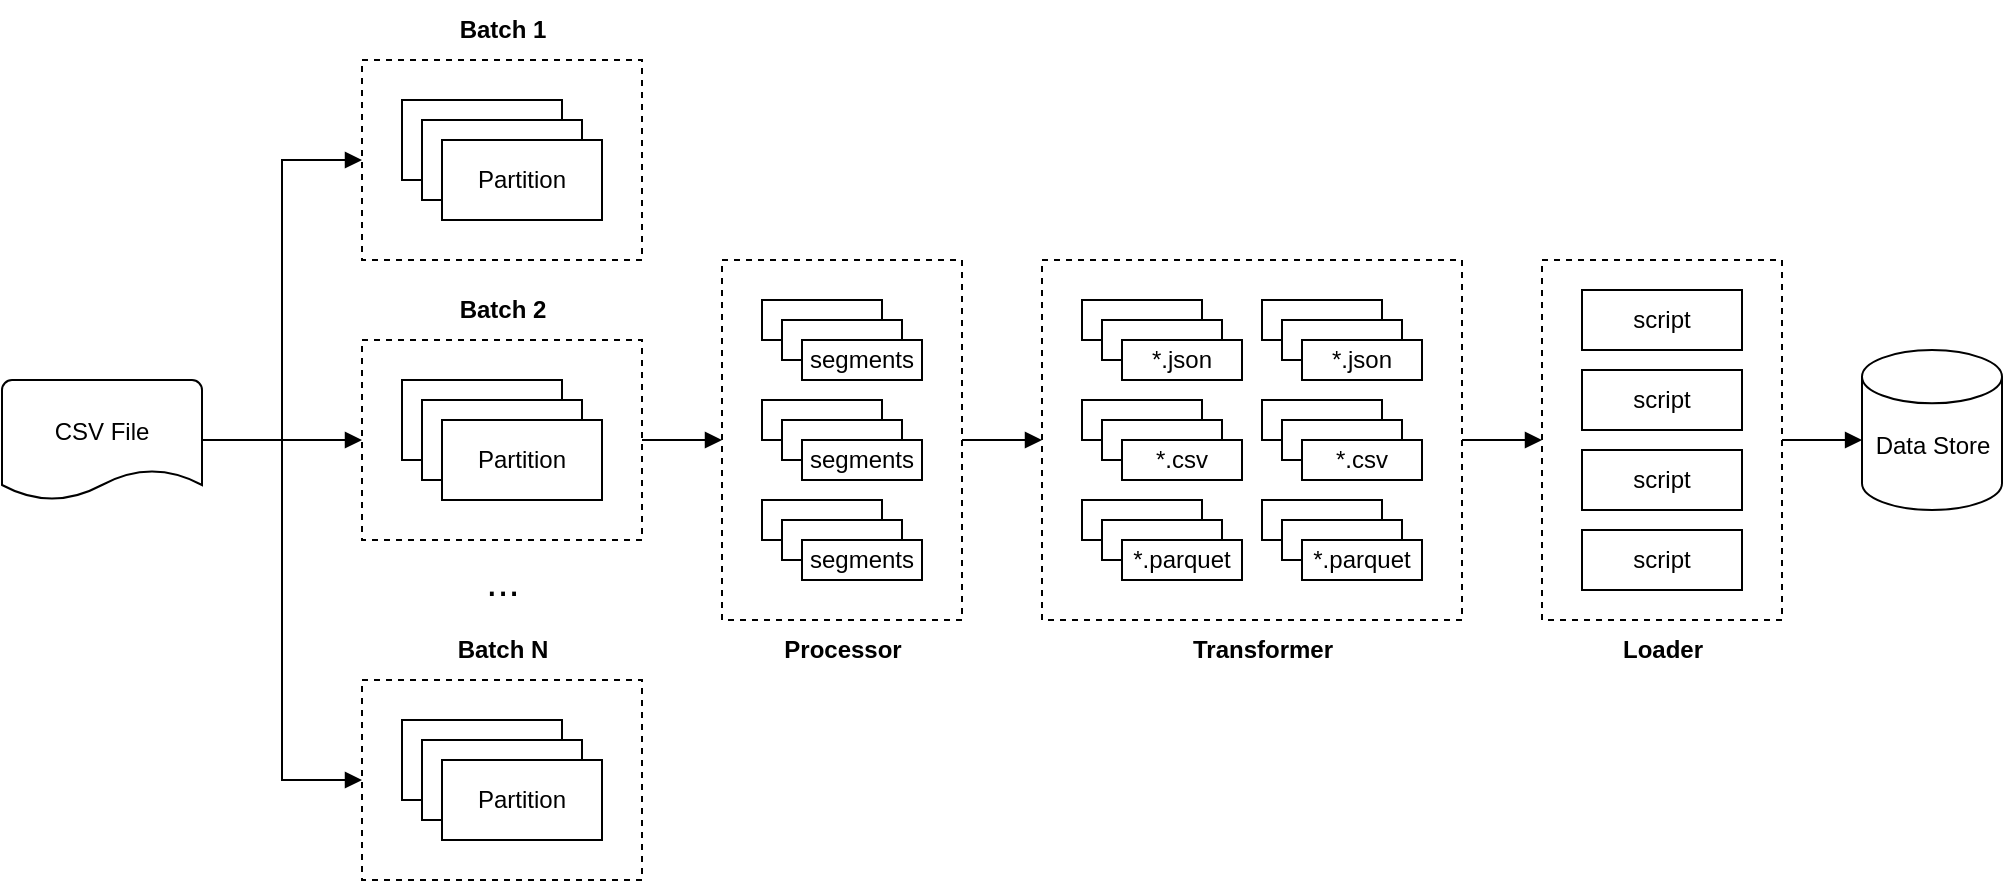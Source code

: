<mxfile version="22.1.3" type="device" pages="6">
  <diagram id="Tw_tBNsVF5EwY2Hgz9RL" name="system">
    <mxGraphModel dx="984" dy="630" grid="1" gridSize="10" guides="1" tooltips="1" connect="1" arrows="1" fold="1" page="1" pageScale="1" pageWidth="850" pageHeight="1100" math="0" shadow="0">
      <root>
        <mxCell id="0" />
        <mxCell id="1" parent="0" />
        <mxCell id="18thSSIyf6fn8e5mSxVz-39" value="" style="rounded=0;whiteSpace=wrap;html=1;dashed=1;fillColor=none;" parent="1" vertex="1">
          <mxGeometry x="810" y="610" width="120" height="180" as="geometry" />
        </mxCell>
        <mxCell id="D0_dHe49zi8fZJ_i-c3z-21" style="edgeStyle=orthogonalEdgeStyle;rounded=0;orthogonalLoop=1;jettySize=auto;html=1;entryX=0;entryY=0.5;entryDx=0;entryDy=0;endArrow=block;endFill=1;exitX=1;exitY=0.5;exitDx=0;exitDy=0;" parent="1" source="eW0p4lACa6382M0SHiEa-41" target="D0_dHe49zi8fZJ_i-c3z-1" edge="1">
          <mxGeometry relative="1" as="geometry" />
        </mxCell>
        <mxCell id="eW0p4lACa6382M0SHiEa-27" value="" style="rounded=0;whiteSpace=wrap;html=1;dashed=1;fillColor=none;" parent="1" vertex="1">
          <mxGeometry x="220" y="510" width="140" height="100" as="geometry" />
        </mxCell>
        <mxCell id="eW0p4lACa6382M0SHiEa-41" value="" style="rounded=0;whiteSpace=wrap;html=1;dashed=1;fillColor=none;" parent="1" vertex="1">
          <mxGeometry x="220" y="650" width="140" height="100" as="geometry" />
        </mxCell>
        <mxCell id="eW0p4lACa6382M0SHiEa-2" style="edgeStyle=orthogonalEdgeStyle;rounded=0;orthogonalLoop=1;jettySize=auto;html=1;exitX=0;exitY=0.5;exitDx=0;exitDy=0;endArrow=none;endFill=0;startArrow=block;startFill=1;" parent="1" source="eW0p4lACa6382M0SHiEa-41" edge="1">
          <mxGeometry relative="1" as="geometry">
            <mxPoint x="180" y="700" as="targetPoint" />
          </mxGeometry>
        </mxCell>
        <mxCell id="eW0p4lACa6382M0SHiEa-3" value="" style="rounded=0;whiteSpace=wrap;html=1;" parent="1" vertex="1">
          <mxGeometry x="240" y="670" width="80" height="40" as="geometry" />
        </mxCell>
        <mxCell id="eW0p4lACa6382M0SHiEa-7" style="edgeStyle=orthogonalEdgeStyle;rounded=0;orthogonalLoop=1;jettySize=auto;html=1;exitX=1;exitY=0.5;exitDx=0;exitDy=0;endArrow=none;endFill=0;exitPerimeter=0;" parent="1" source="GER90xr0ZCYnmbfAg2-8-1" edge="1">
          <mxGeometry relative="1" as="geometry">
            <mxPoint x="180" y="700" as="targetPoint" />
          </mxGeometry>
        </mxCell>
        <mxCell id="eW0p4lACa6382M0SHiEa-9" style="edgeStyle=orthogonalEdgeStyle;rounded=0;orthogonalLoop=1;jettySize=auto;html=1;endArrow=block;endFill=1;startArrow=block;startFill=1;exitX=0;exitY=0.5;exitDx=0;exitDy=0;entryX=0;entryY=0.5;entryDx=0;entryDy=0;" parent="1" source="eW0p4lACa6382M0SHiEa-27" target="bD-DZ9vWUMrsXyW2YI1g-3" edge="1">
          <mxGeometry relative="1" as="geometry">
            <Array as="points">
              <mxPoint x="180" y="560" />
              <mxPoint x="180" y="870" />
            </Array>
            <mxPoint x="170" y="390" as="sourcePoint" />
            <mxPoint x="250" y="860" as="targetPoint" />
          </mxGeometry>
        </mxCell>
        <mxCell id="eW0p4lACa6382M0SHiEa-10" value="&lt;font style=&quot;font-size: 20px;&quot;&gt;...&lt;/font&gt;" style="text;html=1;align=center;verticalAlign=middle;resizable=0;points=[];autosize=1;strokeColor=none;fillColor=none;" parent="1" vertex="1">
          <mxGeometry x="270" y="750" width="40" height="40" as="geometry" />
        </mxCell>
        <mxCell id="eW0p4lACa6382M0SHiEa-11" value="Batch 1" style="text;html=1;align=center;verticalAlign=middle;resizable=0;points=[];autosize=1;strokeColor=none;fillColor=none;rotation=0;fontStyle=1" parent="1" vertex="1">
          <mxGeometry x="255" y="480" width="70" height="30" as="geometry" />
        </mxCell>
        <mxCell id="eW0p4lACa6382M0SHiEa-20" value="Partition 1" style="rounded=0;whiteSpace=wrap;html=1;" parent="1" vertex="1">
          <mxGeometry x="240" y="530" width="80" height="40" as="geometry" />
        </mxCell>
        <mxCell id="eW0p4lACa6382M0SHiEa-29" value="Batch 2" style="text;html=1;align=center;verticalAlign=middle;resizable=0;points=[];autosize=1;strokeColor=none;fillColor=none;rotation=0;fontStyle=1" parent="1" vertex="1">
          <mxGeometry x="255" y="620" width="70" height="30" as="geometry" />
        </mxCell>
        <mxCell id="eW0p4lACa6382M0SHiEa-39" value="" style="rounded=0;whiteSpace=wrap;html=1;" parent="1" vertex="1">
          <mxGeometry x="250" y="680" width="80" height="40" as="geometry" />
        </mxCell>
        <mxCell id="eW0p4lACa6382M0SHiEa-40" value="Partition" style="rounded=0;whiteSpace=wrap;html=1;" parent="1" vertex="1">
          <mxGeometry x="260" y="690" width="80" height="40" as="geometry" />
        </mxCell>
        <mxCell id="bD-DZ9vWUMrsXyW2YI1g-1" value="Partition 1" style="rounded=0;whiteSpace=wrap;html=1;" parent="1" vertex="1">
          <mxGeometry x="250" y="540" width="80" height="40" as="geometry" />
        </mxCell>
        <mxCell id="bD-DZ9vWUMrsXyW2YI1g-2" value="Partition" style="rounded=0;whiteSpace=wrap;html=1;" parent="1" vertex="1">
          <mxGeometry x="260" y="550" width="80" height="40" as="geometry" />
        </mxCell>
        <mxCell id="bD-DZ9vWUMrsXyW2YI1g-3" value="" style="rounded=0;whiteSpace=wrap;html=1;dashed=1;fillColor=none;" parent="1" vertex="1">
          <mxGeometry x="220" y="820" width="140" height="100" as="geometry" />
        </mxCell>
        <mxCell id="bD-DZ9vWUMrsXyW2YI1g-4" value="" style="rounded=0;whiteSpace=wrap;html=1;" parent="1" vertex="1">
          <mxGeometry x="240" y="840" width="80" height="40" as="geometry" />
        </mxCell>
        <mxCell id="bD-DZ9vWUMrsXyW2YI1g-5" value="Batch N" style="text;html=1;align=center;verticalAlign=middle;resizable=0;points=[];autosize=1;strokeColor=none;fillColor=none;rotation=0;fontStyle=1" parent="1" vertex="1">
          <mxGeometry x="255" y="790" width="70" height="30" as="geometry" />
        </mxCell>
        <mxCell id="bD-DZ9vWUMrsXyW2YI1g-6" value="" style="rounded=0;whiteSpace=wrap;html=1;" parent="1" vertex="1">
          <mxGeometry x="250" y="850" width="80" height="40" as="geometry" />
        </mxCell>
        <mxCell id="bD-DZ9vWUMrsXyW2YI1g-7" value="Partition" style="rounded=0;whiteSpace=wrap;html=1;" parent="1" vertex="1">
          <mxGeometry x="260" y="860" width="80" height="40" as="geometry" />
        </mxCell>
        <mxCell id="GER90xr0ZCYnmbfAg2-8-1" value="" style="strokeWidth=1;html=1;shape=mxgraph.flowchart.document2;whiteSpace=wrap;size=0.25;movable=0;resizable=0;rotatable=0;deletable=0;editable=0;locked=1;connectable=0;" parent="1" vertex="1">
          <mxGeometry x="40" y="670" width="100" height="60" as="geometry" />
        </mxCell>
        <mxCell id="GER90xr0ZCYnmbfAg2-8-3" value="CSV File" style="text;html=1;strokeColor=none;fillColor=none;align=center;verticalAlign=middle;whiteSpace=wrap;rounded=0;movable=0;resizable=0;rotatable=0;deletable=0;editable=0;locked=1;connectable=0;" parent="1" vertex="1">
          <mxGeometry x="60" y="681" width="60" height="30" as="geometry" />
        </mxCell>
        <mxCell id="R20eEl6CUkaP_nUx1W95-25" style="edgeStyle=orthogonalEdgeStyle;rounded=0;orthogonalLoop=1;jettySize=auto;html=1;exitX=1;exitY=0.5;exitDx=0;exitDy=0;entryX=0;entryY=0.5;entryDx=0;entryDy=0;endArrow=block;endFill=1;" parent="1" source="D0_dHe49zi8fZJ_i-c3z-1" target="R20eEl6CUkaP_nUx1W95-8" edge="1">
          <mxGeometry relative="1" as="geometry" />
        </mxCell>
        <mxCell id="D0_dHe49zi8fZJ_i-c3z-1" value="" style="rounded=0;whiteSpace=wrap;html=1;dashed=1;fillColor=none;" parent="1" vertex="1">
          <mxGeometry x="400" y="610" width="120" height="180" as="geometry" />
        </mxCell>
        <mxCell id="D0_dHe49zi8fZJ_i-c3z-2" value="" style="rounded=0;whiteSpace=wrap;html=1;" parent="1" vertex="1">
          <mxGeometry x="420" y="630" width="60" height="20" as="geometry" />
        </mxCell>
        <mxCell id="D0_dHe49zi8fZJ_i-c3z-3" value="" style="rounded=0;whiteSpace=wrap;html=1;" parent="1" vertex="1">
          <mxGeometry x="430" y="640" width="60" height="20" as="geometry" />
        </mxCell>
        <mxCell id="D0_dHe49zi8fZJ_i-c3z-4" value="segments" style="rounded=0;whiteSpace=wrap;html=1;" parent="1" vertex="1">
          <mxGeometry x="440" y="650" width="60" height="20" as="geometry" />
        </mxCell>
        <mxCell id="D0_dHe49zi8fZJ_i-c3z-8" value="" style="rounded=0;whiteSpace=wrap;html=1;" parent="1" vertex="1">
          <mxGeometry x="420" y="730" width="60" height="20" as="geometry" />
        </mxCell>
        <mxCell id="D0_dHe49zi8fZJ_i-c3z-9" value="" style="rounded=0;whiteSpace=wrap;html=1;" parent="1" vertex="1">
          <mxGeometry x="430" y="740" width="60" height="20" as="geometry" />
        </mxCell>
        <mxCell id="D0_dHe49zi8fZJ_i-c3z-10" value="segments" style="rounded=0;whiteSpace=wrap;html=1;" parent="1" vertex="1">
          <mxGeometry x="440" y="750" width="60" height="20" as="geometry" />
        </mxCell>
        <mxCell id="D0_dHe49zi8fZJ_i-c3z-14" value="" style="rounded=0;whiteSpace=wrap;html=1;" parent="1" vertex="1">
          <mxGeometry x="420" y="680" width="60" height="20" as="geometry" />
        </mxCell>
        <mxCell id="D0_dHe49zi8fZJ_i-c3z-15" value="" style="rounded=0;whiteSpace=wrap;html=1;" parent="1" vertex="1">
          <mxGeometry x="430" y="690" width="60" height="20" as="geometry" />
        </mxCell>
        <mxCell id="D0_dHe49zi8fZJ_i-c3z-16" value="segments" style="rounded=0;whiteSpace=wrap;html=1;" parent="1" vertex="1">
          <mxGeometry x="440" y="700" width="60" height="20" as="geometry" />
        </mxCell>
        <mxCell id="R20eEl6CUkaP_nUx1W95-2" value="" style="rounded=0;whiteSpace=wrap;html=1;" parent="1" vertex="1">
          <mxGeometry x="580" y="630" width="60" height="20" as="geometry" />
        </mxCell>
        <mxCell id="R20eEl6CUkaP_nUx1W95-3" value="" style="rounded=0;whiteSpace=wrap;html=1;" parent="1" vertex="1">
          <mxGeometry x="590" y="640" width="60" height="20" as="geometry" />
        </mxCell>
        <mxCell id="R20eEl6CUkaP_nUx1W95-4" value="*.json" style="rounded=0;whiteSpace=wrap;html=1;" parent="1" vertex="1">
          <mxGeometry x="600" y="650" width="60" height="20" as="geometry" />
        </mxCell>
        <mxCell id="R20eEl6CUkaP_nUx1W95-5" value="" style="rounded=0;whiteSpace=wrap;html=1;" parent="1" vertex="1">
          <mxGeometry x="670" y="630" width="60" height="20" as="geometry" />
        </mxCell>
        <mxCell id="R20eEl6CUkaP_nUx1W95-6" value="" style="rounded=0;whiteSpace=wrap;html=1;" parent="1" vertex="1">
          <mxGeometry x="680" y="640" width="60" height="20" as="geometry" />
        </mxCell>
        <mxCell id="R20eEl6CUkaP_nUx1W95-7" value="*.json" style="rounded=0;whiteSpace=wrap;html=1;" parent="1" vertex="1">
          <mxGeometry x="690" y="650" width="60" height="20" as="geometry" />
        </mxCell>
        <mxCell id="18thSSIyf6fn8e5mSxVz-41" style="edgeStyle=orthogonalEdgeStyle;rounded=0;orthogonalLoop=1;jettySize=auto;html=1;exitX=1;exitY=0.5;exitDx=0;exitDy=0;entryX=0;entryY=0.5;entryDx=0;entryDy=0;endArrow=block;endFill=1;" parent="1" source="R20eEl6CUkaP_nUx1W95-8" target="18thSSIyf6fn8e5mSxVz-39" edge="1">
          <mxGeometry relative="1" as="geometry" />
        </mxCell>
        <mxCell id="R20eEl6CUkaP_nUx1W95-8" value="" style="rounded=0;whiteSpace=wrap;html=1;dashed=1;fillColor=none;" parent="1" vertex="1">
          <mxGeometry x="560" y="610" width="210" height="180" as="geometry" />
        </mxCell>
        <mxCell id="R20eEl6CUkaP_nUx1W95-9" value="" style="rounded=0;whiteSpace=wrap;html=1;" parent="1" vertex="1">
          <mxGeometry x="580" y="680" width="60" height="20" as="geometry" />
        </mxCell>
        <mxCell id="R20eEl6CUkaP_nUx1W95-10" value="" style="rounded=0;whiteSpace=wrap;html=1;" parent="1" vertex="1">
          <mxGeometry x="590" y="690" width="60" height="20" as="geometry" />
        </mxCell>
        <mxCell id="R20eEl6CUkaP_nUx1W95-11" value="*.csv" style="rounded=0;whiteSpace=wrap;html=1;" parent="1" vertex="1">
          <mxGeometry x="600" y="700" width="60" height="20" as="geometry" />
        </mxCell>
        <mxCell id="R20eEl6CUkaP_nUx1W95-12" value="" style="rounded=0;whiteSpace=wrap;html=1;" parent="1" vertex="1">
          <mxGeometry x="670" y="680" width="60" height="20" as="geometry" />
        </mxCell>
        <mxCell id="R20eEl6CUkaP_nUx1W95-13" value="" style="rounded=0;whiteSpace=wrap;html=1;" parent="1" vertex="1">
          <mxGeometry x="680" y="690" width="60" height="20" as="geometry" />
        </mxCell>
        <mxCell id="R20eEl6CUkaP_nUx1W95-14" value="*.csv" style="rounded=0;whiteSpace=wrap;html=1;" parent="1" vertex="1">
          <mxGeometry x="690" y="700" width="60" height="20" as="geometry" />
        </mxCell>
        <mxCell id="R20eEl6CUkaP_nUx1W95-16" value="" style="rounded=0;whiteSpace=wrap;html=1;" parent="1" vertex="1">
          <mxGeometry x="580" y="730" width="60" height="20" as="geometry" />
        </mxCell>
        <mxCell id="R20eEl6CUkaP_nUx1W95-17" value="" style="rounded=0;whiteSpace=wrap;html=1;" parent="1" vertex="1">
          <mxGeometry x="590" y="740" width="60" height="20" as="geometry" />
        </mxCell>
        <mxCell id="R20eEl6CUkaP_nUx1W95-18" value="*.parquet" style="rounded=0;whiteSpace=wrap;html=1;" parent="1" vertex="1">
          <mxGeometry x="600" y="750" width="60" height="20" as="geometry" />
        </mxCell>
        <mxCell id="R20eEl6CUkaP_nUx1W95-19" value="" style="rounded=0;whiteSpace=wrap;html=1;" parent="1" vertex="1">
          <mxGeometry x="670" y="730" width="60" height="20" as="geometry" />
        </mxCell>
        <mxCell id="R20eEl6CUkaP_nUx1W95-20" value="" style="rounded=0;whiteSpace=wrap;html=1;" parent="1" vertex="1">
          <mxGeometry x="680" y="740" width="60" height="20" as="geometry" />
        </mxCell>
        <mxCell id="R20eEl6CUkaP_nUx1W95-21" value="*.parquet" style="rounded=0;whiteSpace=wrap;html=1;" parent="1" vertex="1">
          <mxGeometry x="690" y="750" width="60" height="20" as="geometry" />
        </mxCell>
        <mxCell id="R20eEl6CUkaP_nUx1W95-26" value="Transformer" style="text;html=1;align=center;verticalAlign=middle;resizable=0;points=[];autosize=1;strokeColor=none;fillColor=none;rotation=0;fontStyle=1" parent="1" vertex="1">
          <mxGeometry x="625" y="790" width="90" height="30" as="geometry" />
        </mxCell>
        <mxCell id="R20eEl6CUkaP_nUx1W95-27" value="Processor" style="text;html=1;align=center;verticalAlign=middle;resizable=0;points=[];autosize=1;strokeColor=none;fillColor=none;rotation=0;fontStyle=1" parent="1" vertex="1">
          <mxGeometry x="420" y="790" width="80" height="30" as="geometry" />
        </mxCell>
        <mxCell id="VJxhOlcSQ_TiaBQZdCAJ-1" value="script" style="rounded=0;whiteSpace=wrap;html=1;" parent="1" vertex="1">
          <mxGeometry x="830" y="625" width="80" height="30" as="geometry" />
        </mxCell>
        <mxCell id="VJxhOlcSQ_TiaBQZdCAJ-4" value="script" style="rounded=0;whiteSpace=wrap;html=1;" parent="1" vertex="1">
          <mxGeometry x="830" y="665" width="80" height="30" as="geometry" />
        </mxCell>
        <mxCell id="VJxhOlcSQ_TiaBQZdCAJ-5" value="script" style="rounded=0;whiteSpace=wrap;html=1;" parent="1" vertex="1">
          <mxGeometry x="830" y="705" width="80" height="30" as="geometry" />
        </mxCell>
        <mxCell id="VJxhOlcSQ_TiaBQZdCAJ-6" value="script" style="rounded=0;whiteSpace=wrap;html=1;" parent="1" vertex="1">
          <mxGeometry x="830" y="745" width="80" height="30" as="geometry" />
        </mxCell>
        <mxCell id="18thSSIyf6fn8e5mSxVz-10" value="" style="strokeWidth=1;html=1;shape=mxgraph.flowchart.database;whiteSpace=wrap;" parent="1" vertex="1">
          <mxGeometry x="970" y="655" width="70" height="80" as="geometry" />
        </mxCell>
        <mxCell id="18thSSIyf6fn8e5mSxVz-40" value="Loader" style="text;html=1;align=center;verticalAlign=middle;resizable=0;points=[];autosize=1;strokeColor=none;fillColor=none;rotation=0;fontStyle=1" parent="1" vertex="1">
          <mxGeometry x="840" y="790" width="60" height="30" as="geometry" />
        </mxCell>
        <mxCell id="18thSSIyf6fn8e5mSxVz-44" value="Data Store" style="text;html=1;align=center;verticalAlign=middle;resizable=0;points=[];autosize=1;strokeColor=none;fillColor=none;" parent="1" vertex="1">
          <mxGeometry x="965" y="688" width="80" height="30" as="geometry" />
        </mxCell>
        <mxCell id="D9zU21FIYZYo3juCR9SD-1" style="edgeStyle=orthogonalEdgeStyle;rounded=0;orthogonalLoop=1;jettySize=auto;html=1;exitX=1;exitY=0.5;exitDx=0;exitDy=0;entryX=0.063;entryY=0.4;entryDx=0;entryDy=0;entryPerimeter=0;endArrow=block;endFill=1;" parent="1" source="18thSSIyf6fn8e5mSxVz-39" target="18thSSIyf6fn8e5mSxVz-44" edge="1">
          <mxGeometry relative="1" as="geometry" />
        </mxCell>
      </root>
    </mxGraphModel>
  </diagram>
  <diagram id="8bRH_oFfHPiulxxbJ4dw" name="partitioner">
    <mxGraphModel dx="1834" dy="630" grid="1" gridSize="10" guides="1" tooltips="1" connect="1" arrows="1" fold="1" page="1" pageScale="1" pageWidth="850" pageHeight="1100" math="0" shadow="0">
      <root>
        <mxCell id="0" />
        <mxCell id="1" parent="0" />
        <mxCell id="V99k8fbc_KaBKaRTuAvD-2" value="" style="rounded=0;whiteSpace=wrap;html=1;fillColor=none;dashed=1;" parent="1" vertex="1">
          <mxGeometry x="-520" y="420" width="210" height="180" as="geometry" />
        </mxCell>
        <mxCell id="V99k8fbc_KaBKaRTuAvD-3" value="Partition" style="rounded=0;whiteSpace=wrap;html=1;" parent="1" vertex="1">
          <mxGeometry x="-500" y="440" width="80" height="40" as="geometry" />
        </mxCell>
        <mxCell id="V99k8fbc_KaBKaRTuAvD-4" value="Partition" style="rounded=0;whiteSpace=wrap;html=1;" parent="1" vertex="1">
          <mxGeometry x="-410" y="440" width="80" height="40" as="geometry" />
        </mxCell>
        <mxCell id="V99k8fbc_KaBKaRTuAvD-5" value="Partition" style="rounded=0;whiteSpace=wrap;html=1;" parent="1" vertex="1">
          <mxGeometry x="-410" y="540" width="80" height="40" as="geometry" />
        </mxCell>
        <mxCell id="V99k8fbc_KaBKaRTuAvD-6" value="Partition" style="rounded=0;whiteSpace=wrap;html=1;" parent="1" vertex="1">
          <mxGeometry x="-500" y="540" width="80" height="40" as="geometry" />
        </mxCell>
        <mxCell id="V99k8fbc_KaBKaRTuAvD-8" value="Partition" style="rounded=0;whiteSpace=wrap;html=1;" parent="1" vertex="1">
          <mxGeometry x="-500" y="490" width="80" height="40" as="geometry" />
        </mxCell>
        <mxCell id="V99k8fbc_KaBKaRTuAvD-9" value="Partition" style="rounded=0;whiteSpace=wrap;html=1;" parent="1" vertex="1">
          <mxGeometry x="-410" y="490" width="80" height="40" as="geometry" />
        </mxCell>
        <mxCell id="UXCORC-mSqebm6XcqxuF-3" style="edgeStyle=orthogonalEdgeStyle;rounded=0;orthogonalLoop=1;jettySize=auto;html=1;exitX=1;exitY=0.5;exitDx=0;exitDy=0;entryX=0;entryY=0.5;entryDx=0;entryDy=0;endArrow=block;endFill=1;" parent="1" source="UXCORC-mSqebm6XcqxuF-1" target="V99k8fbc_KaBKaRTuAvD-2" edge="1">
          <mxGeometry relative="1" as="geometry" />
        </mxCell>
        <mxCell id="UXCORC-mSqebm6XcqxuF-1" value="Partitioner" style="rounded=0;whiteSpace=wrap;html=1;fillColor=default;" parent="1" vertex="1">
          <mxGeometry x="-660" y="420" width="100" height="180" as="geometry" />
        </mxCell>
        <mxCell id="leawIE7a1o13HkA_WsWv-1" value="Partitions" style="text;html=1;strokeColor=none;fillColor=none;align=center;verticalAlign=middle;whiteSpace=wrap;rounded=0;fontStyle=1" parent="1" vertex="1">
          <mxGeometry x="-470" y="600" width="100" height="30" as="geometry" />
        </mxCell>
        <mxCell id="22TN8wYfS02xaQ4w_UcV-1" style="edgeStyle=orthogonalEdgeStyle;rounded=0;orthogonalLoop=1;jettySize=auto;html=1;exitX=1;exitY=0.5;exitDx=0;exitDy=0;entryX=0;entryY=0.5;entryDx=0;entryDy=0;entryPerimeter=0;endArrow=block;endFill=1;" parent="1" source="V99k8fbc_KaBKaRTuAvD-2" target="mztIkqeDCm-MqDyVlRfS-1" edge="1">
          <mxGeometry relative="1" as="geometry" />
        </mxCell>
        <mxCell id="BACZR6iNRvX0sL8ODYUO-3" style="edgeStyle=orthogonalEdgeStyle;rounded=0;orthogonalLoop=1;jettySize=auto;html=1;exitX=1;exitY=0.5;exitDx=0;exitDy=0;exitPerimeter=0;endArrow=block;endFill=1;" parent="1" source="BACZR6iNRvX0sL8ODYUO-1" target="UXCORC-mSqebm6XcqxuF-1" edge="1">
          <mxGeometry relative="1" as="geometry" />
        </mxCell>
        <mxCell id="BACZR6iNRvX0sL8ODYUO-1" value="" style="strokeWidth=1;html=1;shape=mxgraph.flowchart.document2;whiteSpace=wrap;size=0.25;movable=0;resizable=0;rotatable=0;deletable=0;editable=0;locked=1;connectable=0;" parent="1" vertex="1">
          <mxGeometry x="-800" y="480" width="100" height="60" as="geometry" />
        </mxCell>
        <mxCell id="BACZR6iNRvX0sL8ODYUO-2" value="CSV File" style="text;html=1;strokeColor=none;fillColor=none;align=center;verticalAlign=middle;whiteSpace=wrap;rounded=0;movable=0;resizable=0;rotatable=0;deletable=0;editable=0;locked=1;connectable=0;" parent="1" vertex="1">
          <mxGeometry x="-780" y="491" width="60" height="30" as="geometry" />
        </mxCell>
        <mxCell id="FMJ91-GxgHWXFe9T1vr1-1" value="" style="group" parent="1" vertex="1" connectable="0">
          <mxGeometry x="-270" y="480" width="100" height="60" as="geometry" />
        </mxCell>
        <mxCell id="mztIkqeDCm-MqDyVlRfS-1" value="" style="strokeWidth=1;html=1;shape=mxgraph.flowchart.document2;whiteSpace=wrap;size=0.25;" parent="FMJ91-GxgHWXFe9T1vr1-1" vertex="1">
          <mxGeometry width="100" height="60" as="geometry" />
        </mxCell>
        <mxCell id="mztIkqeDCm-MqDyVlRfS-2" value="Partition&lt;br&gt;Manifest" style="text;html=1;strokeColor=none;fillColor=none;align=center;verticalAlign=middle;whiteSpace=wrap;rounded=0;" parent="FMJ91-GxgHWXFe9T1vr1-1" vertex="1">
          <mxGeometry y="10" width="100" height="30" as="geometry" />
        </mxCell>
      </root>
    </mxGraphModel>
  </diagram>
  <diagram name="processor" id="v0qtQ3jOM5RKJ9fbcKBL">
    <mxGraphModel dx="1834" dy="630" grid="1" gridSize="10" guides="1" tooltips="1" connect="1" arrows="1" fold="1" page="1" pageScale="1" pageWidth="850" pageHeight="1100" math="0" shadow="0">
      <root>
        <mxCell id="0" />
        <mxCell id="1" parent="0" />
        <mxCell id="OG2_2fNokrfZMW3tSp0T-33" value="" style="rounded=0;whiteSpace=wrap;html=1;dashed=1;fillColor=none;" parent="1" vertex="1">
          <mxGeometry x="-410" y="670" width="140" height="180" as="geometry" />
        </mxCell>
        <mxCell id="OG2_2fNokrfZMW3tSp0T-1" value="" style="rounded=0;whiteSpace=wrap;html=1;dashed=1;fillColor=none;" parent="1" vertex="1">
          <mxGeometry x="-230" y="670" width="120" height="180" as="geometry" />
        </mxCell>
        <mxCell id="OG2_2fNokrfZMW3tSp0T-4" value="" style="rounded=0;whiteSpace=wrap;html=1;" parent="1" vertex="1">
          <mxGeometry x="-390" y="690" width="80" height="40" as="geometry" />
        </mxCell>
        <mxCell id="OG2_2fNokrfZMW3tSp0T-5" value="" style="rounded=0;whiteSpace=wrap;html=1;" parent="1" vertex="1">
          <mxGeometry x="-380" y="700" width="80" height="40" as="geometry" />
        </mxCell>
        <mxCell id="OG2_2fNokrfZMW3tSp0T-6" value="batch" style="rounded=0;whiteSpace=wrap;html=1;" parent="1" vertex="1">
          <mxGeometry x="-370" y="710" width="80" height="40" as="geometry" />
        </mxCell>
        <mxCell id="OG2_2fNokrfZMW3tSp0T-10" value="" style="rounded=0;whiteSpace=wrap;html=1;" parent="1" vertex="1">
          <mxGeometry x="-390" y="770" width="80" height="40" as="geometry" />
        </mxCell>
        <mxCell id="OG2_2fNokrfZMW3tSp0T-11" value="" style="rounded=0;whiteSpace=wrap;html=1;" parent="1" vertex="1">
          <mxGeometry x="-380" y="780" width="80" height="40" as="geometry" />
        </mxCell>
        <mxCell id="OG2_2fNokrfZMW3tSp0T-12" value="batch" style="rounded=0;whiteSpace=wrap;html=1;" parent="1" vertex="1">
          <mxGeometry x="-370" y="790" width="80" height="40" as="geometry" />
        </mxCell>
        <mxCell id="OG2_2fNokrfZMW3tSp0T-17" value="Partition" style="rounded=0;whiteSpace=wrap;html=1;" parent="1" vertex="1">
          <mxGeometry x="-670" y="690" width="80" height="40" as="geometry" />
        </mxCell>
        <mxCell id="OG2_2fNokrfZMW3tSp0T-18" value="Partition" style="rounded=0;whiteSpace=wrap;html=1;" parent="1" vertex="1">
          <mxGeometry x="-670" y="790" width="80" height="40" as="geometry" />
        </mxCell>
        <mxCell id="OG2_2fNokrfZMW3tSp0T-20" value="" style="rounded=0;whiteSpace=wrap;html=1;" parent="1" vertex="1">
          <mxGeometry x="-210" y="690" width="60" height="20" as="geometry" />
        </mxCell>
        <mxCell id="OG2_2fNokrfZMW3tSp0T-21" value="" style="rounded=0;whiteSpace=wrap;html=1;" parent="1" vertex="1">
          <mxGeometry x="-200" y="700" width="60" height="20" as="geometry" />
        </mxCell>
        <mxCell id="OG2_2fNokrfZMW3tSp0T-22" value="segments" style="rounded=0;whiteSpace=wrap;html=1;" parent="1" vertex="1">
          <mxGeometry x="-190" y="710" width="60" height="20" as="geometry" />
        </mxCell>
        <mxCell id="OG2_2fNokrfZMW3tSp0T-26" value="" style="rounded=0;whiteSpace=wrap;html=1;" parent="1" vertex="1">
          <mxGeometry x="-210" y="790" width="60" height="20" as="geometry" />
        </mxCell>
        <mxCell id="OG2_2fNokrfZMW3tSp0T-27" value="" style="rounded=0;whiteSpace=wrap;html=1;" parent="1" vertex="1">
          <mxGeometry x="-200" y="800" width="60" height="20" as="geometry" />
        </mxCell>
        <mxCell id="OG2_2fNokrfZMW3tSp0T-28" value="segments" style="rounded=0;whiteSpace=wrap;html=1;" parent="1" vertex="1">
          <mxGeometry x="-190" y="810" width="60" height="20" as="geometry" />
        </mxCell>
        <mxCell id="OG2_2fNokrfZMW3tSp0T-32" style="edgeStyle=orthogonalEdgeStyle;rounded=0;orthogonalLoop=1;jettySize=auto;html=1;exitX=1;exitY=0.5;exitDx=0;exitDy=0;endArrow=block;endFill=1;" parent="1" source="OG2_2fNokrfZMW3tSp0T-33" target="OG2_2fNokrfZMW3tSp0T-1" edge="1">
          <mxGeometry relative="1" as="geometry" />
        </mxCell>
        <mxCell id="OG2_2fNokrfZMW3tSp0T-34" value="" style="rounded=0;whiteSpace=wrap;html=1;" parent="1" vertex="1">
          <mxGeometry x="-210" y="740" width="60" height="20" as="geometry" />
        </mxCell>
        <mxCell id="OG2_2fNokrfZMW3tSp0T-35" value="" style="rounded=0;whiteSpace=wrap;html=1;" parent="1" vertex="1">
          <mxGeometry x="-200" y="750" width="60" height="20" as="geometry" />
        </mxCell>
        <mxCell id="OG2_2fNokrfZMW3tSp0T-36" value="segments" style="rounded=0;whiteSpace=wrap;html=1;" parent="1" vertex="1">
          <mxGeometry x="-190" y="760" width="60" height="20" as="geometry" />
        </mxCell>
        <mxCell id="OG2_2fNokrfZMW3tSp0T-40" style="edgeStyle=orthogonalEdgeStyle;rounded=0;orthogonalLoop=1;jettySize=auto;html=1;exitX=1;exitY=0.5;exitDx=0;exitDy=0;endArrow=block;endFill=1;" parent="1" source="OG2_2fNokrfZMW3tSp0T-41" target="OG2_2fNokrfZMW3tSp0T-33" edge="1">
          <mxGeometry relative="1" as="geometry" />
        </mxCell>
        <mxCell id="OG2_2fNokrfZMW3tSp0T-41" value="Processor" style="rounded=0;whiteSpace=wrap;html=1;fillColor=default;" parent="1" vertex="1">
          <mxGeometry x="-550" y="670" width="100" height="180" as="geometry" />
        </mxCell>
        <mxCell id="OG2_2fNokrfZMW3tSp0T-42" value="Batch Processor" style="text;html=1;strokeColor=none;fillColor=none;align=center;verticalAlign=middle;whiteSpace=wrap;rounded=0;fontStyle=1" parent="1" vertex="1">
          <mxGeometry x="-390" y="850" width="100" height="30" as="geometry" />
        </mxCell>
        <mxCell id="OG2_2fNokrfZMW3tSp0T-43" value="Segment Processor" style="text;html=1;strokeColor=none;fillColor=none;align=center;verticalAlign=middle;whiteSpace=wrap;rounded=0;fontStyle=1" parent="1" vertex="1">
          <mxGeometry x="-230" y="850" width="120" height="30" as="geometry" />
        </mxCell>
        <mxCell id="OG2_2fNokrfZMW3tSp0T-45" value="Partition" style="rounded=0;whiteSpace=wrap;html=1;" parent="1" vertex="1">
          <mxGeometry x="-670" y="740" width="80" height="40" as="geometry" />
        </mxCell>
        <mxCell id="kXE0B7T0hZpb2MiEMJT8-1" value="" style="group" parent="1" vertex="1" connectable="0">
          <mxGeometry x="-810" y="735" width="100" height="60" as="geometry" />
        </mxCell>
        <mxCell id="kXE0B7T0hZpb2MiEMJT8-2" value="" style="strokeWidth=1;html=1;shape=mxgraph.flowchart.document2;whiteSpace=wrap;size=0.25;" parent="kXE0B7T0hZpb2MiEMJT8-1" vertex="1">
          <mxGeometry width="100" height="60" as="geometry" />
        </mxCell>
        <mxCell id="kXE0B7T0hZpb2MiEMJT8-3" value="Partition&lt;br style=&quot;border-color: var(--border-color);&quot;&gt;Manifest" style="text;html=1;strokeColor=none;fillColor=none;align=center;verticalAlign=middle;whiteSpace=wrap;rounded=0;" parent="kXE0B7T0hZpb2MiEMJT8-1" vertex="1">
          <mxGeometry y="10" width="100" height="30" as="geometry" />
        </mxCell>
        <mxCell id="Jh_trYiLhpvDETb2pwZ3-2" value="" style="endArrow=none;html=1;rounded=0;entryX=0;entryY=0.5;entryDx=0;entryDy=0;exitX=1;exitY=0.5;exitDx=0;exitDy=0;dashed=1;" parent="1" source="kXE0B7T0hZpb2MiEMJT8-3" target="OG2_2fNokrfZMW3tSp0T-17" edge="1">
          <mxGeometry width="50" height="50" relative="1" as="geometry">
            <mxPoint x="-770" y="760" as="sourcePoint" />
            <mxPoint x="-720" y="710" as="targetPoint" />
          </mxGeometry>
        </mxCell>
        <mxCell id="Jh_trYiLhpvDETb2pwZ3-3" value="" style="endArrow=none;html=1;rounded=0;entryX=0;entryY=0.5;entryDx=0;entryDy=0;exitX=1;exitY=0.5;exitDx=0;exitDy=0;dashed=1;" parent="1" source="kXE0B7T0hZpb2MiEMJT8-3" target="OG2_2fNokrfZMW3tSp0T-45" edge="1">
          <mxGeometry width="50" height="50" relative="1" as="geometry">
            <mxPoint x="-720" y="770" as="sourcePoint" />
            <mxPoint x="-660" y="720" as="targetPoint" />
          </mxGeometry>
        </mxCell>
        <mxCell id="Jh_trYiLhpvDETb2pwZ3-4" value="" style="endArrow=none;html=1;rounded=0;entryX=0;entryY=0.5;entryDx=0;entryDy=0;exitX=1;exitY=0.5;exitDx=0;exitDy=0;dashed=1;" parent="1" source="kXE0B7T0hZpb2MiEMJT8-3" target="OG2_2fNokrfZMW3tSp0T-18" edge="1">
          <mxGeometry width="50" height="50" relative="1" as="geometry">
            <mxPoint x="-720" y="770" as="sourcePoint" />
            <mxPoint x="-660" y="770" as="targetPoint" />
          </mxGeometry>
        </mxCell>
        <mxCell id="Jh_trYiLhpvDETb2pwZ3-5" value="" style="endArrow=none;html=1;rounded=0;entryX=0;entryY=0.5;entryDx=0;entryDy=0;exitX=1;exitY=0.5;exitDx=0;exitDy=0;dashed=1;" parent="1" source="OG2_2fNokrfZMW3tSp0T-17" target="OG2_2fNokrfZMW3tSp0T-41" edge="1">
          <mxGeometry width="50" height="50" relative="1" as="geometry">
            <mxPoint x="-740" y="770" as="sourcePoint" />
            <mxPoint x="-680" y="820" as="targetPoint" />
          </mxGeometry>
        </mxCell>
        <mxCell id="Jh_trYiLhpvDETb2pwZ3-6" value="" style="endArrow=none;html=1;rounded=0;entryX=0;entryY=0.5;entryDx=0;entryDy=0;exitX=1;exitY=0.5;exitDx=0;exitDy=0;dashed=1;" parent="1" source="OG2_2fNokrfZMW3tSp0T-45" target="OG2_2fNokrfZMW3tSp0T-41" edge="1">
          <mxGeometry width="50" height="50" relative="1" as="geometry">
            <mxPoint x="-600" y="720" as="sourcePoint" />
            <mxPoint x="-540" y="770" as="targetPoint" />
          </mxGeometry>
        </mxCell>
        <mxCell id="Jh_trYiLhpvDETb2pwZ3-7" value="" style="endArrow=none;html=1;rounded=0;entryX=0;entryY=0.5;entryDx=0;entryDy=0;exitX=1;exitY=0.5;exitDx=0;exitDy=0;dashed=1;" parent="1" source="OG2_2fNokrfZMW3tSp0T-18" target="OG2_2fNokrfZMW3tSp0T-41" edge="1">
          <mxGeometry width="50" height="50" relative="1" as="geometry">
            <mxPoint x="-600" y="770" as="sourcePoint" />
            <mxPoint x="-540" y="770" as="targetPoint" />
          </mxGeometry>
        </mxCell>
      </root>
    </mxGraphModel>
  </diagram>
  <diagram id="3bvP0izzoFFx0lloLwPP" name="transformer">
    <mxGraphModel dx="1834" dy="630" grid="1" gridSize="10" guides="1" tooltips="1" connect="1" arrows="1" fold="1" page="1" pageScale="1" pageWidth="850" pageHeight="1100" math="0" shadow="0">
      <root>
        <mxCell id="0" />
        <mxCell id="1" parent="0" />
        <mxCell id="yB-m8LmxAPrAzisPDlsN-48" style="edgeStyle=orthogonalEdgeStyle;rounded=0;orthogonalLoop=1;jettySize=auto;html=1;exitX=1;exitY=0.5;exitDx=0;exitDy=0;entryX=0;entryY=0.5;entryDx=0;entryDy=0;endArrow=block;endFill=1;" parent="1" source="a7gFGWbd2jwbJvnls6p8-2" target="yB-m8LmxAPrAzisPDlsN-1" edge="1">
          <mxGeometry relative="1" as="geometry" />
        </mxCell>
        <mxCell id="a7gFGWbd2jwbJvnls6p8-2" value="" style="rounded=0;whiteSpace=wrap;html=1;dashed=1;fillColor=none;" parent="1" vertex="1">
          <mxGeometry x="-710" y="400" width="210" height="180" as="geometry" />
        </mxCell>
        <mxCell id="a7gFGWbd2jwbJvnls6p8-3" value="" style="rounded=0;whiteSpace=wrap;html=1;" parent="1" vertex="1">
          <mxGeometry x="-690" y="420" width="60" height="20" as="geometry" />
        </mxCell>
        <mxCell id="a7gFGWbd2jwbJvnls6p8-4" value="" style="rounded=0;whiteSpace=wrap;html=1;" parent="1" vertex="1">
          <mxGeometry x="-680" y="430" width="60" height="20" as="geometry" />
        </mxCell>
        <mxCell id="a7gFGWbd2jwbJvnls6p8-5" value="segments" style="rounded=0;whiteSpace=wrap;html=1;" parent="1" vertex="1">
          <mxGeometry x="-670" y="440" width="60" height="20" as="geometry" />
        </mxCell>
        <mxCell id="a7gFGWbd2jwbJvnls6p8-6" value="" style="rounded=0;whiteSpace=wrap;html=1;" parent="1" vertex="1">
          <mxGeometry x="-600" y="420" width="60" height="20" as="geometry" />
        </mxCell>
        <mxCell id="a7gFGWbd2jwbJvnls6p8-7" value="" style="rounded=0;whiteSpace=wrap;html=1;" parent="1" vertex="1">
          <mxGeometry x="-590" y="430" width="60" height="20" as="geometry" />
        </mxCell>
        <mxCell id="a7gFGWbd2jwbJvnls6p8-8" value="segments" style="rounded=0;whiteSpace=wrap;html=1;" parent="1" vertex="1">
          <mxGeometry x="-580" y="440" width="60" height="20" as="geometry" />
        </mxCell>
        <mxCell id="a7gFGWbd2jwbJvnls6p8-9" value="" style="rounded=0;whiteSpace=wrap;html=1;" parent="1" vertex="1">
          <mxGeometry x="-690" y="520" width="60" height="20" as="geometry" />
        </mxCell>
        <mxCell id="a7gFGWbd2jwbJvnls6p8-10" value="" style="rounded=0;whiteSpace=wrap;html=1;" parent="1" vertex="1">
          <mxGeometry x="-680" y="530" width="60" height="20" as="geometry" />
        </mxCell>
        <mxCell id="a7gFGWbd2jwbJvnls6p8-11" value="segments" style="rounded=0;whiteSpace=wrap;html=1;" parent="1" vertex="1">
          <mxGeometry x="-670" y="540" width="60" height="20" as="geometry" />
        </mxCell>
        <mxCell id="a7gFGWbd2jwbJvnls6p8-12" value="" style="rounded=0;whiteSpace=wrap;html=1;" parent="1" vertex="1">
          <mxGeometry x="-600" y="520" width="60" height="20" as="geometry" />
        </mxCell>
        <mxCell id="a7gFGWbd2jwbJvnls6p8-13" value="" style="rounded=0;whiteSpace=wrap;html=1;" parent="1" vertex="1">
          <mxGeometry x="-590" y="530" width="60" height="20" as="geometry" />
        </mxCell>
        <mxCell id="a7gFGWbd2jwbJvnls6p8-14" value="segments" style="rounded=0;whiteSpace=wrap;html=1;" parent="1" vertex="1">
          <mxGeometry x="-580" y="540" width="60" height="20" as="geometry" />
        </mxCell>
        <mxCell id="a7gFGWbd2jwbJvnls6p8-15" value="" style="rounded=0;whiteSpace=wrap;html=1;" parent="1" vertex="1">
          <mxGeometry x="-690" y="470" width="60" height="20" as="geometry" />
        </mxCell>
        <mxCell id="a7gFGWbd2jwbJvnls6p8-16" value="" style="rounded=0;whiteSpace=wrap;html=1;" parent="1" vertex="1">
          <mxGeometry x="-680" y="480" width="60" height="20" as="geometry" />
        </mxCell>
        <mxCell id="a7gFGWbd2jwbJvnls6p8-17" value="segments" style="rounded=0;whiteSpace=wrap;html=1;" parent="1" vertex="1">
          <mxGeometry x="-670" y="490" width="60" height="20" as="geometry" />
        </mxCell>
        <mxCell id="a7gFGWbd2jwbJvnls6p8-18" value="" style="rounded=0;whiteSpace=wrap;html=1;" parent="1" vertex="1">
          <mxGeometry x="-600" y="470" width="60" height="20" as="geometry" />
        </mxCell>
        <mxCell id="a7gFGWbd2jwbJvnls6p8-19" value="" style="rounded=0;whiteSpace=wrap;html=1;" parent="1" vertex="1">
          <mxGeometry x="-590" y="480" width="60" height="20" as="geometry" />
        </mxCell>
        <mxCell id="a7gFGWbd2jwbJvnls6p8-20" value="segments" style="rounded=0;whiteSpace=wrap;html=1;" parent="1" vertex="1">
          <mxGeometry x="-580" y="490" width="60" height="20" as="geometry" />
        </mxCell>
        <mxCell id="qqQP_nf18yg1BfoD9kqJ-21" style="edgeStyle=orthogonalEdgeStyle;rounded=0;orthogonalLoop=1;jettySize=auto;html=1;exitX=1;exitY=0.5;exitDx=0;exitDy=0;entryX=0;entryY=0.5;entryDx=0;entryDy=0;endArrow=block;endFill=1;" parent="1" source="yB-m8LmxAPrAzisPDlsN-1" target="qqQP_nf18yg1BfoD9kqJ-7" edge="1">
          <mxGeometry relative="1" as="geometry" />
        </mxCell>
        <mxCell id="yB-m8LmxAPrAzisPDlsN-1" value="Transformer" style="rounded=0;whiteSpace=wrap;html=1;fillColor=default;" parent="1" vertex="1">
          <mxGeometry x="-460" y="400" width="100" height="180" as="geometry" />
        </mxCell>
        <mxCell id="foXY33W-Gn-FCdeeUDUC-1" value="Segment Processor" style="text;html=1;strokeColor=none;fillColor=none;align=center;verticalAlign=middle;whiteSpace=wrap;rounded=0;fontStyle=1" parent="1" vertex="1">
          <mxGeometry x="-665" y="580" width="120" height="30" as="geometry" />
        </mxCell>
        <mxCell id="qqQP_nf18yg1BfoD9kqJ-1" value="" style="rounded=0;whiteSpace=wrap;html=1;" parent="1" vertex="1">
          <mxGeometry x="-300" y="420" width="60" height="20" as="geometry" />
        </mxCell>
        <mxCell id="qqQP_nf18yg1BfoD9kqJ-2" value="" style="rounded=0;whiteSpace=wrap;html=1;" parent="1" vertex="1">
          <mxGeometry x="-290" y="430" width="60" height="20" as="geometry" />
        </mxCell>
        <mxCell id="qqQP_nf18yg1BfoD9kqJ-3" value="*.json" style="rounded=0;whiteSpace=wrap;html=1;" parent="1" vertex="1">
          <mxGeometry x="-280" y="440" width="60" height="20" as="geometry" />
        </mxCell>
        <mxCell id="qqQP_nf18yg1BfoD9kqJ-4" value="" style="rounded=0;whiteSpace=wrap;html=1;" parent="1" vertex="1">
          <mxGeometry x="-210" y="420" width="60" height="20" as="geometry" />
        </mxCell>
        <mxCell id="qqQP_nf18yg1BfoD9kqJ-5" value="" style="rounded=0;whiteSpace=wrap;html=1;" parent="1" vertex="1">
          <mxGeometry x="-200" y="430" width="60" height="20" as="geometry" />
        </mxCell>
        <mxCell id="qqQP_nf18yg1BfoD9kqJ-6" value="*.json" style="rounded=0;whiteSpace=wrap;html=1;" parent="1" vertex="1">
          <mxGeometry x="-190" y="440" width="60" height="20" as="geometry" />
        </mxCell>
        <mxCell id="qqQP_nf18yg1BfoD9kqJ-7" value="" style="rounded=0;whiteSpace=wrap;html=1;dashed=1;fillColor=none;" parent="1" vertex="1">
          <mxGeometry x="-320" y="400" width="210" height="180" as="geometry" />
        </mxCell>
        <mxCell id="qqQP_nf18yg1BfoD9kqJ-8" value="" style="rounded=0;whiteSpace=wrap;html=1;" parent="1" vertex="1">
          <mxGeometry x="-300" y="470" width="60" height="20" as="geometry" />
        </mxCell>
        <mxCell id="qqQP_nf18yg1BfoD9kqJ-9" value="" style="rounded=0;whiteSpace=wrap;html=1;" parent="1" vertex="1">
          <mxGeometry x="-290" y="480" width="60" height="20" as="geometry" />
        </mxCell>
        <mxCell id="qqQP_nf18yg1BfoD9kqJ-10" value="*.csv" style="rounded=0;whiteSpace=wrap;html=1;" parent="1" vertex="1">
          <mxGeometry x="-280" y="490" width="60" height="20" as="geometry" />
        </mxCell>
        <mxCell id="qqQP_nf18yg1BfoD9kqJ-11" value="" style="rounded=0;whiteSpace=wrap;html=1;" parent="1" vertex="1">
          <mxGeometry x="-210" y="470" width="60" height="20" as="geometry" />
        </mxCell>
        <mxCell id="qqQP_nf18yg1BfoD9kqJ-12" value="" style="rounded=0;whiteSpace=wrap;html=1;" parent="1" vertex="1">
          <mxGeometry x="-200" y="480" width="60" height="20" as="geometry" />
        </mxCell>
        <mxCell id="qqQP_nf18yg1BfoD9kqJ-13" value="*.csv" style="rounded=0;whiteSpace=wrap;html=1;" parent="1" vertex="1">
          <mxGeometry x="-190" y="490" width="60" height="20" as="geometry" />
        </mxCell>
        <mxCell id="qqQP_nf18yg1BfoD9kqJ-14" value="" style="rounded=0;whiteSpace=wrap;html=1;" parent="1" vertex="1">
          <mxGeometry x="-300" y="520" width="60" height="20" as="geometry" />
        </mxCell>
        <mxCell id="qqQP_nf18yg1BfoD9kqJ-15" value="" style="rounded=0;whiteSpace=wrap;html=1;" parent="1" vertex="1">
          <mxGeometry x="-290" y="530" width="60" height="20" as="geometry" />
        </mxCell>
        <mxCell id="qqQP_nf18yg1BfoD9kqJ-16" value="*.parquet" style="rounded=0;whiteSpace=wrap;html=1;" parent="1" vertex="1">
          <mxGeometry x="-280" y="540" width="60" height="20" as="geometry" />
        </mxCell>
        <mxCell id="qqQP_nf18yg1BfoD9kqJ-17" value="" style="rounded=0;whiteSpace=wrap;html=1;" parent="1" vertex="1">
          <mxGeometry x="-210" y="520" width="60" height="20" as="geometry" />
        </mxCell>
        <mxCell id="qqQP_nf18yg1BfoD9kqJ-18" value="" style="rounded=0;whiteSpace=wrap;html=1;" parent="1" vertex="1">
          <mxGeometry x="-200" y="530" width="60" height="20" as="geometry" />
        </mxCell>
        <mxCell id="qqQP_nf18yg1BfoD9kqJ-19" value="*.parquet" style="rounded=0;whiteSpace=wrap;html=1;" parent="1" vertex="1">
          <mxGeometry x="-190" y="540" width="60" height="20" as="geometry" />
        </mxCell>
      </root>
    </mxGraphModel>
  </diagram>
  <diagram id="m6P-Su2c48N34J2cABm8" name="loader">
    <mxGraphModel dx="134" dy="630" grid="1" gridSize="10" guides="1" tooltips="1" connect="1" arrows="1" fold="1" page="1" pageScale="1" pageWidth="850" pageHeight="1100" math="0" shadow="0">
      <root>
        <mxCell id="0" />
        <mxCell id="1" parent="0" />
        <mxCell id="da6ya_rreatzTESGAljV-1" value="script" style="rounded=0;whiteSpace=wrap;html=1;" parent="1" vertex="1">
          <mxGeometry x="1420" y="610" width="80" height="30" as="geometry" />
        </mxCell>
        <mxCell id="da6ya_rreatzTESGAljV-2" value="script" style="rounded=0;whiteSpace=wrap;html=1;" parent="1" vertex="1">
          <mxGeometry x="1420" y="660" width="80" height="30" as="geometry" />
        </mxCell>
        <mxCell id="da6ya_rreatzTESGAljV-3" value="script" style="rounded=0;whiteSpace=wrap;html=1;" parent="1" vertex="1">
          <mxGeometry x="1420" y="710" width="80" height="30" as="geometry" />
        </mxCell>
        <mxCell id="da6ya_rreatzTESGAljV-4" value="script" style="rounded=0;whiteSpace=wrap;html=1;" parent="1" vertex="1">
          <mxGeometry x="1420" y="760" width="80" height="30" as="geometry" />
        </mxCell>
        <mxCell id="Bf8FGtbS2PLutLhm0Bru-24" style="edgeStyle=orthogonalEdgeStyle;rounded=0;orthogonalLoop=1;jettySize=auto;html=1;exitX=0;exitY=0.5;exitDx=0;exitDy=0;startArrow=block;startFill=1;endArrow=none;endFill=0;" parent="1" source="da6ya_rreatzTESGAljV-5" edge="1">
          <mxGeometry relative="1" as="geometry">
            <mxPoint x="1230" y="700" as="targetPoint" />
          </mxGeometry>
        </mxCell>
        <mxCell id="da6ya_rreatzTESGAljV-5" value="Loader" style="rounded=0;whiteSpace=wrap;html=1;fillColor=default;" parent="1" vertex="1">
          <mxGeometry x="1270" y="610" width="100" height="180" as="geometry" />
        </mxCell>
        <mxCell id="da6ya_rreatzTESGAljV-6" value="" style="endArrow=none;html=1;rounded=0;entryX=0;entryY=0.5;entryDx=0;entryDy=0;exitX=1;exitY=0.5;exitDx=0;exitDy=0;dashed=1;" parent="1" source="da6ya_rreatzTESGAljV-5" target="da6ya_rreatzTESGAljV-1" edge="1">
          <mxGeometry width="50" height="50" relative="1" as="geometry">
            <mxPoint x="1370" y="830" as="sourcePoint" />
            <mxPoint x="1420" y="780" as="targetPoint" />
          </mxGeometry>
        </mxCell>
        <mxCell id="da6ya_rreatzTESGAljV-7" value="" style="endArrow=none;html=1;rounded=0;entryX=0;entryY=0.5;entryDx=0;entryDy=0;exitX=1;exitY=0.5;exitDx=0;exitDy=0;dashed=1;" parent="1" source="da6ya_rreatzTESGAljV-5" target="da6ya_rreatzTESGAljV-2" edge="1">
          <mxGeometry width="50" height="50" relative="1" as="geometry">
            <mxPoint x="1380" y="710" as="sourcePoint" />
            <mxPoint x="1440" y="626" as="targetPoint" />
          </mxGeometry>
        </mxCell>
        <mxCell id="da6ya_rreatzTESGAljV-8" value="" style="endArrow=none;html=1;rounded=0;entryX=0;entryY=0.5;entryDx=0;entryDy=0;exitX=1;exitY=0.5;exitDx=0;exitDy=0;dashed=1;" parent="1" source="da6ya_rreatzTESGAljV-5" target="da6ya_rreatzTESGAljV-3" edge="1">
          <mxGeometry width="50" height="50" relative="1" as="geometry">
            <mxPoint x="1390" y="720" as="sourcePoint" />
            <mxPoint x="1450" y="636" as="targetPoint" />
          </mxGeometry>
        </mxCell>
        <mxCell id="da6ya_rreatzTESGAljV-9" value="" style="endArrow=none;html=1;rounded=0;entryX=0;entryY=0.5;entryDx=0;entryDy=0;exitX=1;exitY=0.5;exitDx=0;exitDy=0;dashed=1;" parent="1" source="da6ya_rreatzTESGAljV-5" target="da6ya_rreatzTESGAljV-4" edge="1">
          <mxGeometry width="50" height="50" relative="1" as="geometry">
            <mxPoint x="1380" y="710" as="sourcePoint" />
            <mxPoint x="1440" y="706" as="targetPoint" />
          </mxGeometry>
        </mxCell>
        <mxCell id="da6ya_rreatzTESGAljV-10" value="" style="endArrow=none;html=1;rounded=0;entryX=1;entryY=0.5;entryDx=0;entryDy=0;exitX=0;exitY=0.5;exitDx=0;exitDy=0;dashed=1;exitPerimeter=0;" parent="1" source="da6ya_rreatzTESGAljV-27" target="da6ya_rreatzTESGAljV-1" edge="1">
          <mxGeometry width="50" height="50" relative="1" as="geometry">
            <mxPoint x="1570" y="700" as="sourcePoint" />
            <mxPoint x="1570" y="667.5" as="targetPoint" />
          </mxGeometry>
        </mxCell>
        <mxCell id="da6ya_rreatzTESGAljV-11" value="" style="endArrow=none;html=1;rounded=0;entryX=1;entryY=0.5;entryDx=0;entryDy=0;exitX=0;exitY=0.5;exitDx=0;exitDy=0;dashed=1;exitPerimeter=0;" parent="1" source="da6ya_rreatzTESGAljV-27" target="da6ya_rreatzTESGAljV-2" edge="1">
          <mxGeometry width="50" height="50" relative="1" as="geometry">
            <mxPoint x="1570" y="700" as="sourcePoint" />
            <mxPoint x="1520" y="635.5" as="targetPoint" />
          </mxGeometry>
        </mxCell>
        <mxCell id="da6ya_rreatzTESGAljV-12" value="" style="endArrow=none;html=1;rounded=0;entryX=1;entryY=0.5;entryDx=0;entryDy=0;exitX=0;exitY=0.5;exitDx=0;exitDy=0;dashed=1;exitPerimeter=0;" parent="1" source="da6ya_rreatzTESGAljV-27" target="da6ya_rreatzTESGAljV-3" edge="1">
          <mxGeometry width="50" height="50" relative="1" as="geometry">
            <mxPoint x="1570" y="700" as="sourcePoint" />
            <mxPoint x="1530" y="645.5" as="targetPoint" />
          </mxGeometry>
        </mxCell>
        <mxCell id="da6ya_rreatzTESGAljV-13" value="" style="endArrow=none;html=1;rounded=0;entryX=1;entryY=0.5;entryDx=0;entryDy=0;exitX=0;exitY=0.5;exitDx=0;exitDy=0;dashed=1;exitPerimeter=0;" parent="1" source="da6ya_rreatzTESGAljV-27" target="da6ya_rreatzTESGAljV-4" edge="1">
          <mxGeometry width="50" height="50" relative="1" as="geometry">
            <mxPoint x="1570" y="700" as="sourcePoint" />
            <mxPoint x="1540" y="655.5" as="targetPoint" />
          </mxGeometry>
        </mxCell>
        <mxCell id="da6ya_rreatzTESGAljV-27" value="" style="strokeWidth=1;html=1;shape=mxgraph.flowchart.database;whiteSpace=wrap;" parent="1" vertex="1">
          <mxGeometry x="1551" y="659" width="70" height="80" as="geometry" />
        </mxCell>
        <mxCell id="da6ya_rreatzTESGAljV-28" value="Data Store" style="text;html=1;align=center;verticalAlign=middle;resizable=0;points=[];autosize=1;strokeColor=none;fillColor=none;" parent="1" vertex="1">
          <mxGeometry x="1546" y="692" width="80" height="30" as="geometry" />
        </mxCell>
        <mxCell id="kkYMZI-ZOhHbvcvnM_mk-1" value="" style="rounded=0;whiteSpace=wrap;html=1;" parent="1" vertex="1">
          <mxGeometry x="1040" y="629" width="60" height="20" as="geometry" />
        </mxCell>
        <mxCell id="kkYMZI-ZOhHbvcvnM_mk-2" value="" style="rounded=0;whiteSpace=wrap;html=1;" parent="1" vertex="1">
          <mxGeometry x="1050" y="639" width="60" height="20" as="geometry" />
        </mxCell>
        <mxCell id="kkYMZI-ZOhHbvcvnM_mk-3" value="*.json" style="rounded=0;whiteSpace=wrap;html=1;" parent="1" vertex="1">
          <mxGeometry x="1060" y="649" width="60" height="20" as="geometry" />
        </mxCell>
        <mxCell id="kkYMZI-ZOhHbvcvnM_mk-4" value="" style="rounded=0;whiteSpace=wrap;html=1;" parent="1" vertex="1">
          <mxGeometry x="1130" y="629" width="60" height="20" as="geometry" />
        </mxCell>
        <mxCell id="kkYMZI-ZOhHbvcvnM_mk-5" value="" style="rounded=0;whiteSpace=wrap;html=1;" parent="1" vertex="1">
          <mxGeometry x="1140" y="639" width="60" height="20" as="geometry" />
        </mxCell>
        <mxCell id="kkYMZI-ZOhHbvcvnM_mk-6" value="*.json" style="rounded=0;whiteSpace=wrap;html=1;" parent="1" vertex="1">
          <mxGeometry x="1150" y="649" width="60" height="20" as="geometry" />
        </mxCell>
        <mxCell id="kkYMZI-ZOhHbvcvnM_mk-7" value="" style="rounded=0;whiteSpace=wrap;html=1;dashed=1;fillColor=none;" parent="1" vertex="1">
          <mxGeometry x="1020" y="609" width="210" height="180" as="geometry" />
        </mxCell>
        <mxCell id="kkYMZI-ZOhHbvcvnM_mk-8" value="" style="rounded=0;whiteSpace=wrap;html=1;" parent="1" vertex="1">
          <mxGeometry x="1040" y="679" width="60" height="20" as="geometry" />
        </mxCell>
        <mxCell id="kkYMZI-ZOhHbvcvnM_mk-9" value="" style="rounded=0;whiteSpace=wrap;html=1;" parent="1" vertex="1">
          <mxGeometry x="1050" y="689" width="60" height="20" as="geometry" />
        </mxCell>
        <mxCell id="kkYMZI-ZOhHbvcvnM_mk-10" value="*.csv" style="rounded=0;whiteSpace=wrap;html=1;" parent="1" vertex="1">
          <mxGeometry x="1060" y="699" width="60" height="20" as="geometry" />
        </mxCell>
        <mxCell id="kkYMZI-ZOhHbvcvnM_mk-11" value="" style="rounded=0;whiteSpace=wrap;html=1;" parent="1" vertex="1">
          <mxGeometry x="1130" y="679" width="60" height="20" as="geometry" />
        </mxCell>
        <mxCell id="kkYMZI-ZOhHbvcvnM_mk-12" value="" style="rounded=0;whiteSpace=wrap;html=1;" parent="1" vertex="1">
          <mxGeometry x="1140" y="689" width="60" height="20" as="geometry" />
        </mxCell>
        <mxCell id="kkYMZI-ZOhHbvcvnM_mk-13" value="*.csv" style="rounded=0;whiteSpace=wrap;html=1;" parent="1" vertex="1">
          <mxGeometry x="1150" y="699" width="60" height="20" as="geometry" />
        </mxCell>
        <mxCell id="kkYMZI-ZOhHbvcvnM_mk-14" value="" style="rounded=0;whiteSpace=wrap;html=1;" parent="1" vertex="1">
          <mxGeometry x="1040" y="729" width="60" height="20" as="geometry" />
        </mxCell>
        <mxCell id="kkYMZI-ZOhHbvcvnM_mk-15" value="" style="rounded=0;whiteSpace=wrap;html=1;" parent="1" vertex="1">
          <mxGeometry x="1050" y="739" width="60" height="20" as="geometry" />
        </mxCell>
        <mxCell id="kkYMZI-ZOhHbvcvnM_mk-16" value="*.parquet" style="rounded=0;whiteSpace=wrap;html=1;" parent="1" vertex="1">
          <mxGeometry x="1060" y="749" width="60" height="20" as="geometry" />
        </mxCell>
        <mxCell id="kkYMZI-ZOhHbvcvnM_mk-17" value="" style="rounded=0;whiteSpace=wrap;html=1;" parent="1" vertex="1">
          <mxGeometry x="1130" y="729" width="60" height="20" as="geometry" />
        </mxCell>
        <mxCell id="kkYMZI-ZOhHbvcvnM_mk-18" value="" style="rounded=0;whiteSpace=wrap;html=1;" parent="1" vertex="1">
          <mxGeometry x="1140" y="739" width="60" height="20" as="geometry" />
        </mxCell>
        <mxCell id="kkYMZI-ZOhHbvcvnM_mk-19" value="*.parquet" style="rounded=0;whiteSpace=wrap;html=1;" parent="1" vertex="1">
          <mxGeometry x="1150" y="749" width="60" height="20" as="geometry" />
        </mxCell>
        <mxCell id="kkYMZI-ZOhHbvcvnM_mk-20" value="Transformer" style="text;html=1;align=center;verticalAlign=middle;resizable=0;points=[];autosize=1;strokeColor=none;fillColor=none;rotation=0;fontStyle=1" parent="1" vertex="1">
          <mxGeometry x="1080" y="789" width="90" height="30" as="geometry" />
        </mxCell>
      </root>
    </mxGraphModel>
  </diagram>
  <diagram id="79TkAYaD8oUC7TkRRtg4" name="search-interface">
    <mxGraphModel dx="1834" dy="630" grid="1" gridSize="10" guides="1" tooltips="1" connect="1" arrows="1" fold="1" page="1" pageScale="1" pageWidth="850" pageHeight="1100" math="0" shadow="0">
      <root>
        <mxCell id="0" />
        <mxCell id="1" parent="0" />
        <mxCell id="Ps2b8KF6ty9edd4Cwaj0-1" style="edgeStyle=orthogonalEdgeStyle;rounded=0;orthogonalLoop=1;jettySize=auto;html=1;exitX=1;exitY=0.5;exitDx=0;exitDy=0;entryX=0;entryY=0.5;entryDx=0;entryDy=0;endArrow=block;endFill=1;" parent="1" source="Ps2b8KF6ty9edd4Cwaj0-2" target="Ps2b8KF6ty9edd4Cwaj0-22" edge="1">
          <mxGeometry relative="1" as="geometry" />
        </mxCell>
        <mxCell id="Ps2b8KF6ty9edd4Cwaj0-2" value="" style="rounded=0;whiteSpace=wrap;html=1;dashed=1;fillColor=none;" parent="1" vertex="1">
          <mxGeometry x="-670" y="200" width="210" height="180" as="geometry" />
        </mxCell>
        <mxCell id="Ps2b8KF6ty9edd4Cwaj0-3" value="" style="rounded=0;whiteSpace=wrap;html=1;" parent="1" vertex="1">
          <mxGeometry x="-650" y="220" width="60" height="20" as="geometry" />
        </mxCell>
        <mxCell id="Ps2b8KF6ty9edd4Cwaj0-4" value="" style="rounded=0;whiteSpace=wrap;html=1;" parent="1" vertex="1">
          <mxGeometry x="-640" y="230" width="60" height="20" as="geometry" />
        </mxCell>
        <mxCell id="Ps2b8KF6ty9edd4Cwaj0-5" value="segments" style="rounded=0;whiteSpace=wrap;html=1;" parent="1" vertex="1">
          <mxGeometry x="-630" y="240" width="60" height="20" as="geometry" />
        </mxCell>
        <mxCell id="Ps2b8KF6ty9edd4Cwaj0-6" value="" style="rounded=0;whiteSpace=wrap;html=1;" parent="1" vertex="1">
          <mxGeometry x="-560" y="220" width="60" height="20" as="geometry" />
        </mxCell>
        <mxCell id="Ps2b8KF6ty9edd4Cwaj0-7" value="" style="rounded=0;whiteSpace=wrap;html=1;" parent="1" vertex="1">
          <mxGeometry x="-550" y="230" width="60" height="20" as="geometry" />
        </mxCell>
        <mxCell id="Ps2b8KF6ty9edd4Cwaj0-8" value="segments" style="rounded=0;whiteSpace=wrap;html=1;" parent="1" vertex="1">
          <mxGeometry x="-540" y="240" width="60" height="20" as="geometry" />
        </mxCell>
        <mxCell id="Ps2b8KF6ty9edd4Cwaj0-9" value="" style="rounded=0;whiteSpace=wrap;html=1;" parent="1" vertex="1">
          <mxGeometry x="-650" y="320" width="60" height="20" as="geometry" />
        </mxCell>
        <mxCell id="Ps2b8KF6ty9edd4Cwaj0-10" value="" style="rounded=0;whiteSpace=wrap;html=1;" parent="1" vertex="1">
          <mxGeometry x="-640" y="330" width="60" height="20" as="geometry" />
        </mxCell>
        <mxCell id="Ps2b8KF6ty9edd4Cwaj0-11" value="segments" style="rounded=0;whiteSpace=wrap;html=1;" parent="1" vertex="1">
          <mxGeometry x="-630" y="340" width="60" height="20" as="geometry" />
        </mxCell>
        <mxCell id="Ps2b8KF6ty9edd4Cwaj0-12" value="" style="rounded=0;whiteSpace=wrap;html=1;" parent="1" vertex="1">
          <mxGeometry x="-560" y="320" width="60" height="20" as="geometry" />
        </mxCell>
        <mxCell id="Ps2b8KF6ty9edd4Cwaj0-13" value="" style="rounded=0;whiteSpace=wrap;html=1;" parent="1" vertex="1">
          <mxGeometry x="-550" y="330" width="60" height="20" as="geometry" />
        </mxCell>
        <mxCell id="Ps2b8KF6ty9edd4Cwaj0-14" value="segments" style="rounded=0;whiteSpace=wrap;html=1;" parent="1" vertex="1">
          <mxGeometry x="-540" y="340" width="60" height="20" as="geometry" />
        </mxCell>
        <mxCell id="Ps2b8KF6ty9edd4Cwaj0-15" value="" style="rounded=0;whiteSpace=wrap;html=1;" parent="1" vertex="1">
          <mxGeometry x="-650" y="270" width="60" height="20" as="geometry" />
        </mxCell>
        <mxCell id="Ps2b8KF6ty9edd4Cwaj0-16" value="" style="rounded=0;whiteSpace=wrap;html=1;" parent="1" vertex="1">
          <mxGeometry x="-640" y="280" width="60" height="20" as="geometry" />
        </mxCell>
        <mxCell id="Ps2b8KF6ty9edd4Cwaj0-17" value="segments" style="rounded=0;whiteSpace=wrap;html=1;" parent="1" vertex="1">
          <mxGeometry x="-630" y="290" width="60" height="20" as="geometry" />
        </mxCell>
        <mxCell id="Ps2b8KF6ty9edd4Cwaj0-18" value="" style="rounded=0;whiteSpace=wrap;html=1;" parent="1" vertex="1">
          <mxGeometry x="-560" y="270" width="60" height="20" as="geometry" />
        </mxCell>
        <mxCell id="Ps2b8KF6ty9edd4Cwaj0-19" value="" style="rounded=0;whiteSpace=wrap;html=1;" parent="1" vertex="1">
          <mxGeometry x="-550" y="280" width="60" height="20" as="geometry" />
        </mxCell>
        <mxCell id="Ps2b8KF6ty9edd4Cwaj0-20" value="segments" style="rounded=0;whiteSpace=wrap;html=1;" parent="1" vertex="1">
          <mxGeometry x="-540" y="290" width="60" height="20" as="geometry" />
        </mxCell>
        <mxCell id="-Ki8m9att1zesvZwiQZF-20" style="edgeStyle=orthogonalEdgeStyle;rounded=0;orthogonalLoop=1;jettySize=auto;html=1;exitX=1;exitY=0.5;exitDx=0;exitDy=0;entryX=0;entryY=0.5;entryDx=0;entryDy=0;endArrow=block;endFill=1;" parent="1" source="Ps2b8KF6ty9edd4Cwaj0-22" target="-Ki8m9att1zesvZwiQZF-22" edge="1">
          <mxGeometry relative="1" as="geometry">
            <mxPoint x="-280" y="290" as="targetPoint" />
          </mxGeometry>
        </mxCell>
        <mxCell id="Ps2b8KF6ty9edd4Cwaj0-22" value="Search&lt;br&gt;Interface" style="rounded=0;whiteSpace=wrap;html=1;fillColor=default;" parent="1" vertex="1">
          <mxGeometry x="-420" y="200" width="100" height="180" as="geometry" />
        </mxCell>
        <mxCell id="-Ki8m9att1zesvZwiQZF-25" style="edgeStyle=orthogonalEdgeStyle;rounded=0;orthogonalLoop=1;jettySize=auto;html=1;entryX=0;entryY=0.5;entryDx=0;entryDy=0;dashed=1;endArrow=block;endFill=1;entryPerimeter=0;" parent="1" source="-Ki8m9att1zesvZwiQZF-22" target="wVRKhZX2TXGmBJ-qe9O3-1" edge="1">
          <mxGeometry relative="1" as="geometry">
            <mxPoint x="-150" y="290" as="targetPoint" />
          </mxGeometry>
        </mxCell>
        <mxCell id="-Ki8m9att1zesvZwiQZF-22" value="Pattern&lt;br&gt;match?" style="rhombus;whiteSpace=wrap;html=1;" parent="1" vertex="1">
          <mxGeometry x="-280" y="245" width="90" height="90" as="geometry" />
        </mxCell>
        <mxCell id="3m1sJsZmlEtbGgPbgUto-1" value="Segment Processor" style="text;html=1;strokeColor=none;fillColor=none;align=center;verticalAlign=middle;whiteSpace=wrap;rounded=0;fontStyle=1" parent="1" vertex="1">
          <mxGeometry x="-625" y="380" width="120" height="30" as="geometry" />
        </mxCell>
        <mxCell id="wVRKhZX2TXGmBJ-qe9O3-1" value="" style="strokeWidth=1;html=1;shape=mxgraph.flowchart.document2;whiteSpace=wrap;size=0.25;movable=1;resizable=1;rotatable=1;deletable=1;editable=1;locked=0;connectable=1;" parent="1" vertex="1">
          <mxGeometry x="-150" y="260" width="100" height="60" as="geometry" />
        </mxCell>
        <mxCell id="wVRKhZX2TXGmBJ-qe9O3-2" value="Results CSV File" style="text;html=1;strokeColor=none;fillColor=none;align=center;verticalAlign=middle;whiteSpace=wrap;rounded=0;movable=1;resizable=1;rotatable=1;deletable=1;editable=1;locked=0;connectable=1;" parent="1" vertex="1">
          <mxGeometry x="-130" y="271" width="60" height="30" as="geometry" />
        </mxCell>
      </root>
    </mxGraphModel>
  </diagram>
</mxfile>
